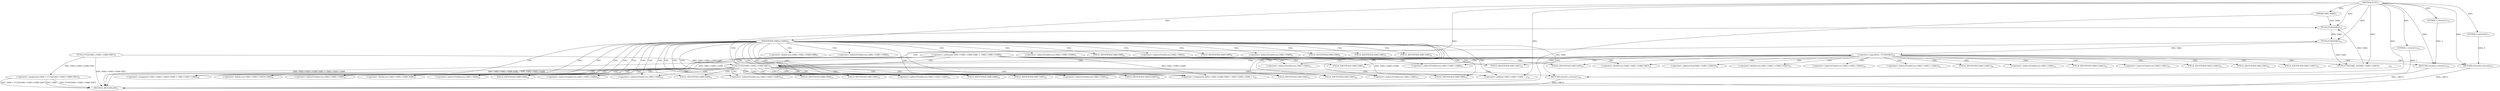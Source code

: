 digraph "FUN1" {  
"8" [label = <(METHOD,FUN1)<SUB>1</SUB>> ]
"106" [label = <(METHOD_RETURN,ANY)<SUB>1</SUB>> ]
"9" [label = <(PARAM,VAR1 *VAR2)<SUB>1</SUB>> ]
"12" [label = <(&lt;operator&gt;.assignment,VAR4 = FUN2(VAR2-&gt;VAR5-&gt;VAR6.VAR7))<SUB>5</SUB>> ]
"76" [label = <(&lt;operator&gt;.assignment,VAR2-&gt;VAR5-&gt;VAR10.VAR8 = VAR2-&gt;VAR5-&gt;VAR9)<SUB>32</SUB>> ]
"89" [label = <(&lt;operator&gt;.assignment,VAR2-&gt;VAR5-&gt;VAR6.VAR8 = VAR2-&gt;VAR5-&gt;VAR9 + 1)<SUB>33</SUB>> ]
"104" [label = <(RETURN,return(1);,return(1);)<SUB>35</SUB>> ]
"23" [label = <(IDENTIFIER,VAR4,if (VAR4))<SUB>6</SUB>> ]
"105" [label = <(LITERAL,1,return(1);)<SUB>35</SUB>> ]
"14" [label = <(FUN2,FUN2(VAR2-&gt;VAR5-&gt;VAR6.VAR7))<SUB>5</SUB>> ]
"97" [label = <(&lt;operator&gt;.addition,VAR2-&gt;VAR5-&gt;VAR9 + 1)<SUB>33</SUB>> ]
"26" [label = <(&lt;operator&gt;.notEquals,VAR2-&gt;VAR5-&gt;VAR6.VAR8 != VAR2-&gt;VAR5-&gt;VAR9)<SUB>9</SUB>> ]
"43" [label = <(FUN2,FUN2(VAR2-&gt;VAR5-&gt;VAR6.VAR7))<SUB>13</SUB>> ]
"40" [label = <(RETURN,return(1);,return(1);)<SUB>10</SUB>> ]
"52" [label = <(FUN3,FUN3(VAR2))<SUB>15</SUB>> ]
"61" [label = <(FUN5,FUN5(VAR2, &amp;(VAR2-&gt;VAR5-&gt;VAR10), 

            ...)<SUB>19</SUB>> ]
"41" [label = <(LITERAL,1,return(1);)<SUB>10</SUB>> ]
"55" [label = <(&lt;operator&gt;.logicalNot,! FUN4(VAR2))<SUB>16</SUB>> ]
"59" [label = <(RETURN,return(0);,return(0);)<SUB>17</SUB>> ]
"56" [label = <(FUN4,FUN4(VAR2))<SUB>16</SUB>> ]
"60" [label = <(LITERAL,0,return(0);)<SUB>17</SUB>> ]
"77" [label = <(&lt;operator&gt;.fieldAccess,VAR2-&gt;VAR5-&gt;VAR10.VAR8)<SUB>32</SUB>> ]
"84" [label = <(&lt;operator&gt;.indirectFieldAccess,VAR2-&gt;VAR5-&gt;VAR9)<SUB>32</SUB>> ]
"90" [label = <(&lt;operator&gt;.fieldAccess,VAR2-&gt;VAR5-&gt;VAR6.VAR8)<SUB>33</SUB>> ]
"78" [label = <(&lt;operator&gt;.indirectFieldAccess,VAR2-&gt;VAR5-&gt;VAR10)<SUB>32</SUB>> ]
"83" [label = <(FIELD_IDENTIFIER,VAR8,VAR8)<SUB>32</SUB>> ]
"85" [label = <(&lt;operator&gt;.indirectFieldAccess,VAR2-&gt;VAR5)<SUB>32</SUB>> ]
"88" [label = <(FIELD_IDENTIFIER,VAR9,VAR9)<SUB>32</SUB>> ]
"91" [label = <(&lt;operator&gt;.indirectFieldAccess,VAR2-&gt;VAR5-&gt;VAR6)<SUB>33</SUB>> ]
"96" [label = <(FIELD_IDENTIFIER,VAR8,VAR8)<SUB>33</SUB>> ]
"98" [label = <(&lt;operator&gt;.indirectFieldAccess,VAR2-&gt;VAR5-&gt;VAR9)<SUB>33</SUB>> ]
"79" [label = <(&lt;operator&gt;.indirectFieldAccess,VAR2-&gt;VAR5)<SUB>32</SUB>> ]
"82" [label = <(FIELD_IDENTIFIER,VAR10,VAR10)<SUB>32</SUB>> ]
"87" [label = <(FIELD_IDENTIFIER,VAR5,VAR5)<SUB>32</SUB>> ]
"92" [label = <(&lt;operator&gt;.indirectFieldAccess,VAR2-&gt;VAR5)<SUB>33</SUB>> ]
"95" [label = <(FIELD_IDENTIFIER,VAR6,VAR6)<SUB>33</SUB>> ]
"99" [label = <(&lt;operator&gt;.indirectFieldAccess,VAR2-&gt;VAR5)<SUB>33</SUB>> ]
"102" [label = <(FIELD_IDENTIFIER,VAR9,VAR9)<SUB>33</SUB>> ]
"27" [label = <(&lt;operator&gt;.fieldAccess,VAR2-&gt;VAR5-&gt;VAR6.VAR8)<SUB>9</SUB>> ]
"34" [label = <(&lt;operator&gt;.indirectFieldAccess,VAR2-&gt;VAR5-&gt;VAR9)<SUB>9</SUB>> ]
"44" [label = <(&lt;operator&gt;.fieldAccess,VAR2-&gt;VAR5-&gt;VAR6.VAR7)<SUB>13</SUB>> ]
"81" [label = <(FIELD_IDENTIFIER,VAR5,VAR5)<SUB>32</SUB>> ]
"94" [label = <(FIELD_IDENTIFIER,VAR5,VAR5)<SUB>33</SUB>> ]
"101" [label = <(FIELD_IDENTIFIER,VAR5,VAR5)<SUB>33</SUB>> ]
"28" [label = <(&lt;operator&gt;.indirectFieldAccess,VAR2-&gt;VAR5-&gt;VAR6)<SUB>9</SUB>> ]
"33" [label = <(FIELD_IDENTIFIER,VAR8,VAR8)<SUB>9</SUB>> ]
"35" [label = <(&lt;operator&gt;.indirectFieldAccess,VAR2-&gt;VAR5)<SUB>9</SUB>> ]
"38" [label = <(FIELD_IDENTIFIER,VAR9,VAR9)<SUB>9</SUB>> ]
"45" [label = <(&lt;operator&gt;.indirectFieldAccess,VAR2-&gt;VAR5-&gt;VAR6)<SUB>13</SUB>> ]
"50" [label = <(FIELD_IDENTIFIER,VAR7,VAR7)<SUB>13</SUB>> ]
"63" [label = <(&lt;operator&gt;.addressOf,&amp;(VAR2-&gt;VAR5-&gt;VAR10))<SUB>19</SUB>> ]
"69" [label = <(&lt;operator&gt;.fieldAccess,VAR2-&gt;VAR11-&gt;VAR12.VAR13)<SUB>21</SUB>> ]
"29" [label = <(&lt;operator&gt;.indirectFieldAccess,VAR2-&gt;VAR5)<SUB>9</SUB>> ]
"32" [label = <(FIELD_IDENTIFIER,VAR6,VAR6)<SUB>9</SUB>> ]
"37" [label = <(FIELD_IDENTIFIER,VAR5,VAR5)<SUB>9</SUB>> ]
"46" [label = <(&lt;operator&gt;.indirectFieldAccess,VAR2-&gt;VAR5)<SUB>13</SUB>> ]
"49" [label = <(FIELD_IDENTIFIER,VAR6,VAR6)<SUB>13</SUB>> ]
"64" [label = <(&lt;operator&gt;.indirectFieldAccess,VAR2-&gt;VAR5-&gt;VAR10)<SUB>19</SUB>> ]
"70" [label = <(&lt;operator&gt;.indirectFieldAccess,VAR2-&gt;VAR11-&gt;VAR12)<SUB>21</SUB>> ]
"75" [label = <(FIELD_IDENTIFIER,VAR13,VAR13)<SUB>21</SUB>> ]
"31" [label = <(FIELD_IDENTIFIER,VAR5,VAR5)<SUB>9</SUB>> ]
"48" [label = <(FIELD_IDENTIFIER,VAR5,VAR5)<SUB>13</SUB>> ]
"65" [label = <(&lt;operator&gt;.indirectFieldAccess,VAR2-&gt;VAR5)<SUB>19</SUB>> ]
"68" [label = <(FIELD_IDENTIFIER,VAR10,VAR10)<SUB>19</SUB>> ]
"71" [label = <(&lt;operator&gt;.indirectFieldAccess,VAR2-&gt;VAR11)<SUB>21</SUB>> ]
"74" [label = <(FIELD_IDENTIFIER,VAR12,VAR12)<SUB>21</SUB>> ]
"67" [label = <(FIELD_IDENTIFIER,VAR5,VAR5)<SUB>19</SUB>> ]
"73" [label = <(FIELD_IDENTIFIER,VAR11,VAR11)<SUB>21</SUB>> ]
  "40" -> "106"  [ label = "DDG: &lt;RET&gt;"] 
  "59" -> "106"  [ label = "DDG: &lt;RET&gt;"] 
  "104" -> "106"  [ label = "DDG: &lt;RET&gt;"] 
  "9" -> "106"  [ label = "DDG: VAR2"] 
  "12" -> "106"  [ label = "DDG: VAR4"] 
  "14" -> "106"  [ label = "DDG: VAR2-&gt;VAR5-&gt;VAR6.VAR7"] 
  "12" -> "106"  [ label = "DDG: FUN2(VAR2-&gt;VAR5-&gt;VAR6.VAR7)"] 
  "12" -> "106"  [ label = "DDG: VAR4 = FUN2(VAR2-&gt;VAR5-&gt;VAR6.VAR7)"] 
  "26" -> "106"  [ label = "DDG: VAR2-&gt;VAR5-&gt;VAR6.VAR8"] 
  "26" -> "106"  [ label = "DDG: VAR2-&gt;VAR5-&gt;VAR9"] 
  "26" -> "106"  [ label = "DDG: VAR2-&gt;VAR5-&gt;VAR6.VAR8 != VAR2-&gt;VAR5-&gt;VAR9"] 
  "8" -> "9"  [ label = "DDG: "] 
  "14" -> "12"  [ label = "DDG: VAR2-&gt;VAR5-&gt;VAR6.VAR7"] 
  "26" -> "76"  [ label = "DDG: VAR2-&gt;VAR5-&gt;VAR9"] 
  "26" -> "89"  [ label = "DDG: VAR2-&gt;VAR5-&gt;VAR9"] 
  "8" -> "89"  [ label = "DDG: "] 
  "105" -> "104"  [ label = "DDG: 1"] 
  "8" -> "104"  [ label = "DDG: "] 
  "8" -> "23"  [ label = "DDG: "] 
  "8" -> "105"  [ label = "DDG: "] 
  "26" -> "97"  [ label = "DDG: VAR2-&gt;VAR5-&gt;VAR9"] 
  "8" -> "97"  [ label = "DDG: "] 
  "41" -> "40"  [ label = "DDG: 1"] 
  "8" -> "40"  [ label = "DDG: "] 
  "14" -> "43"  [ label = "DDG: VAR2-&gt;VAR5-&gt;VAR6.VAR7"] 
  "8" -> "41"  [ label = "DDG: "] 
  "9" -> "52"  [ label = "DDG: VAR2"] 
  "61" -> "52"  [ label = "DDG: VAR2"] 
  "8" -> "52"  [ label = "DDG: "] 
  "56" -> "61"  [ label = "DDG: VAR2"] 
  "8" -> "61"  [ label = "DDG: "] 
  "56" -> "55"  [ label = "DDG: VAR2"] 
  "60" -> "59"  [ label = "DDG: 0"] 
  "8" -> "59"  [ label = "DDG: "] 
  "52" -> "56"  [ label = "DDG: VAR2"] 
  "8" -> "56"  [ label = "DDG: "] 
  "8" -> "60"  [ label = "DDG: "] 
  "23" -> "34"  [ label = "CDG: "] 
  "23" -> "94"  [ label = "CDG: "] 
  "23" -> "32"  [ label = "CDG: "] 
  "23" -> "26"  [ label = "CDG: "] 
  "23" -> "96"  [ label = "CDG: "] 
  "23" -> "77"  [ label = "CDG: "] 
  "23" -> "89"  [ label = "CDG: "] 
  "23" -> "28"  [ label = "CDG: "] 
  "23" -> "98"  [ label = "CDG: "] 
  "23" -> "37"  [ label = "CDG: "] 
  "23" -> "99"  [ label = "CDG: "] 
  "23" -> "81"  [ label = "CDG: "] 
  "23" -> "84"  [ label = "CDG: "] 
  "23" -> "102"  [ label = "CDG: "] 
  "23" -> "85"  [ label = "CDG: "] 
  "23" -> "38"  [ label = "CDG: "] 
  "23" -> "104"  [ label = "CDG: "] 
  "23" -> "95"  [ label = "CDG: "] 
  "23" -> "92"  [ label = "CDG: "] 
  "23" -> "27"  [ label = "CDG: "] 
  "23" -> "29"  [ label = "CDG: "] 
  "23" -> "76"  [ label = "CDG: "] 
  "23" -> "87"  [ label = "CDG: "] 
  "23" -> "97"  [ label = "CDG: "] 
  "23" -> "91"  [ label = "CDG: "] 
  "23" -> "35"  [ label = "CDG: "] 
  "23" -> "82"  [ label = "CDG: "] 
  "23" -> "101"  [ label = "CDG: "] 
  "23" -> "90"  [ label = "CDG: "] 
  "23" -> "79"  [ label = "CDG: "] 
  "23" -> "33"  [ label = "CDG: "] 
  "23" -> "83"  [ label = "CDG: "] 
  "23" -> "88"  [ label = "CDG: "] 
  "23" -> "78"  [ label = "CDG: "] 
  "23" -> "31"  [ label = "CDG: "] 
  "26" -> "48"  [ label = "CDG: "] 
  "26" -> "49"  [ label = "CDG: "] 
  "26" -> "46"  [ label = "CDG: "] 
  "26" -> "45"  [ label = "CDG: "] 
  "26" -> "40"  [ label = "CDG: "] 
  "26" -> "50"  [ label = "CDG: "] 
  "26" -> "44"  [ label = "CDG: "] 
  "26" -> "43"  [ label = "CDG: "] 
  "43" -> "94"  [ label = "CDG: "] 
  "43" -> "96"  [ label = "CDG: "] 
  "43" -> "77"  [ label = "CDG: "] 
  "43" -> "89"  [ label = "CDG: "] 
  "43" -> "98"  [ label = "CDG: "] 
  "43" -> "52"  [ label = "CDG: "] 
  "43" -> "99"  [ label = "CDG: "] 
  "43" -> "81"  [ label = "CDG: "] 
  "43" -> "84"  [ label = "CDG: "] 
  "43" -> "102"  [ label = "CDG: "] 
  "43" -> "85"  [ label = "CDG: "] 
  "43" -> "56"  [ label = "CDG: "] 
  "43" -> "104"  [ label = "CDG: "] 
  "43" -> "95"  [ label = "CDG: "] 
  "43" -> "92"  [ label = "CDG: "] 
  "43" -> "76"  [ label = "CDG: "] 
  "43" -> "87"  [ label = "CDG: "] 
  "43" -> "97"  [ label = "CDG: "] 
  "43" -> "91"  [ label = "CDG: "] 
  "43" -> "82"  [ label = "CDG: "] 
  "43" -> "101"  [ label = "CDG: "] 
  "43" -> "90"  [ label = "CDG: "] 
  "43" -> "79"  [ label = "CDG: "] 
  "43" -> "83"  [ label = "CDG: "] 
  "43" -> "88"  [ label = "CDG: "] 
  "43" -> "55"  [ label = "CDG: "] 
  "43" -> "78"  [ label = "CDG: "] 
  "55" -> "48"  [ label = "CDG: "] 
  "55" -> "68"  [ label = "CDG: "] 
  "55" -> "49"  [ label = "CDG: "] 
  "55" -> "73"  [ label = "CDG: "] 
  "55" -> "64"  [ label = "CDG: "] 
  "55" -> "75"  [ label = "CDG: "] 
  "55" -> "46"  [ label = "CDG: "] 
  "55" -> "69"  [ label = "CDG: "] 
  "55" -> "67"  [ label = "CDG: "] 
  "55" -> "74"  [ label = "CDG: "] 
  "55" -> "45"  [ label = "CDG: "] 
  "55" -> "65"  [ label = "CDG: "] 
  "55" -> "50"  [ label = "CDG: "] 
  "55" -> "59"  [ label = "CDG: "] 
  "55" -> "44"  [ label = "CDG: "] 
  "55" -> "43"  [ label = "CDG: "] 
  "55" -> "61"  [ label = "CDG: "] 
  "55" -> "71"  [ label = "CDG: "] 
  "55" -> "70"  [ label = "CDG: "] 
  "55" -> "63"  [ label = "CDG: "] 
}
